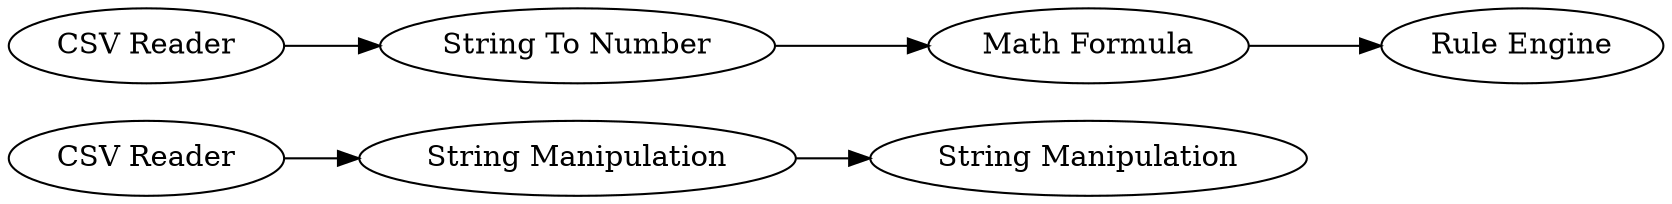 digraph {
	18 [label="String Manipulation"]
	20 [label="String Manipulation"]
	26 [label="CSV Reader"]
	28 [label="CSV Reader"]
	29 [label="Math Formula"]
	30 [label="String To Number"]
	32 [label="Rule Engine"]
	20 -> 18
	26 -> 20
	28 -> 30
	29 -> 32
	30 -> 29
	rankdir=LR
}
